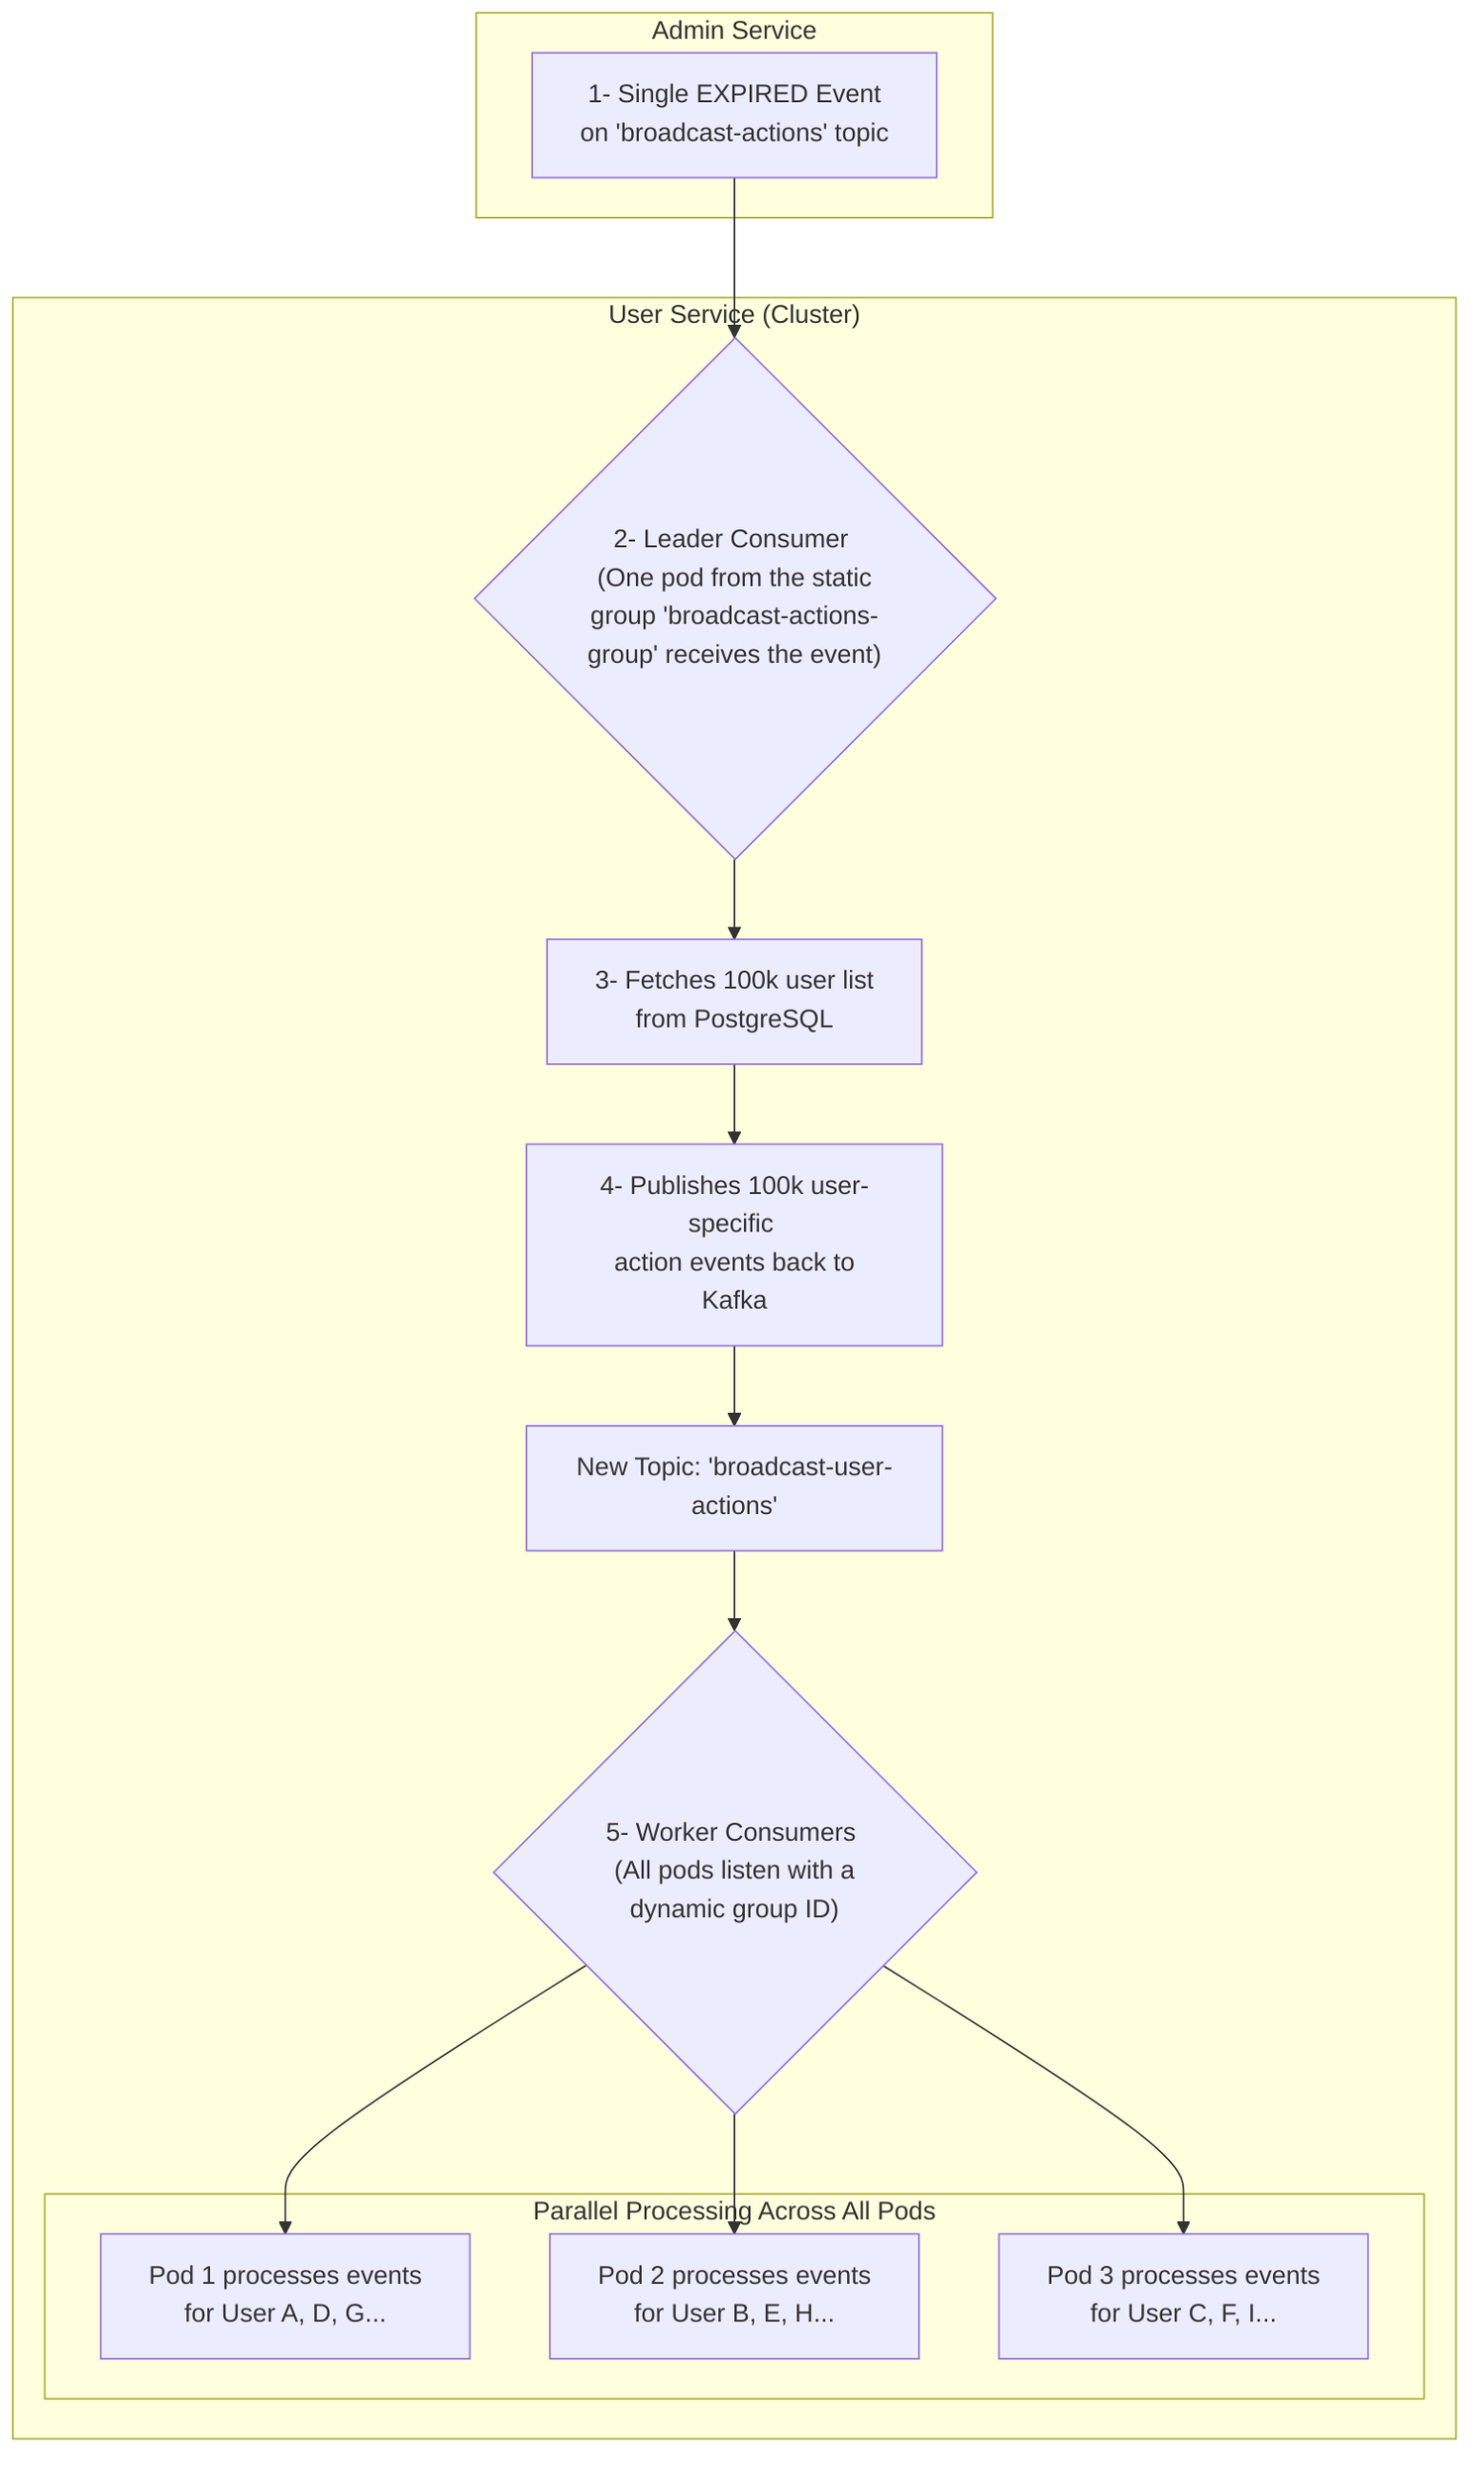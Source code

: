 graph TD
    subgraph "Admin Service"
        A[1- Single EXPIRED Event <br/> on 'broadcast-actions' topic]
    end

    subgraph "User Service (Cluster)"
        B{"2- Leader Consumer <br/> (One pod from the static group 'broadcast-actions-group' receives the event)"}
        
        C[3- Fetches 100k user list <br/> from PostgreSQL]
        
        D[4- Publishes 100k user-specific <br/> action events back to Kafka]
        
        E[New Topic: 'broadcast-user-actions']
        
        F{"5- Worker Consumers <br/> (All pods listen with a dynamic group ID)"}
        
        subgraph "Parallel Processing Across All Pods"
            G1[Pod 1 processes events <br/> for User A, D, G...]
            G2[Pod 2 processes events <br/> for User B, E, H...]
            G3[Pod 3 processes events <br/> for User C, F, I...]
        end
    end

    A --> B
    B --> C
    C --> D
    D --> E
    E --> F
    F --> G1 & G2 & G3